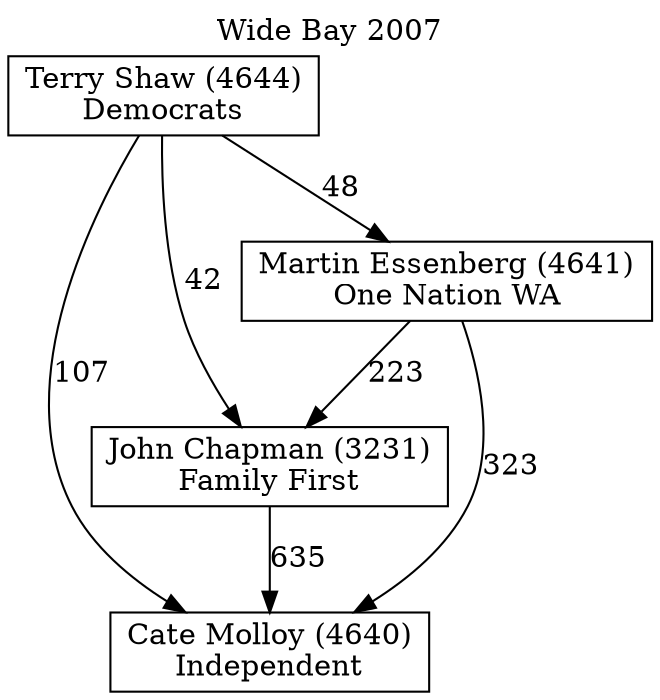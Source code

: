 // House preference flow
digraph "Cate Molloy (4640)_Wide Bay_2007" {
	graph [label="Wide Bay 2007" labelloc=t mclimit=10]
	node [shape=box]
	"Cate Molloy (4640)" [label="Cate Molloy (4640)
Independent"]
	"John Chapman (3231)" [label="John Chapman (3231)
Family First"]
	"Martin Essenberg (4641)" [label="Martin Essenberg (4641)
One Nation WA"]
	"Terry Shaw (4644)" [label="Terry Shaw (4644)
Democrats"]
	"John Chapman (3231)" -> "Cate Molloy (4640)" [label=635]
	"Martin Essenberg (4641)" -> "John Chapman (3231)" [label=223]
	"Terry Shaw (4644)" -> "Martin Essenberg (4641)" [label=48]
	"Martin Essenberg (4641)" -> "Cate Molloy (4640)" [label=323]
	"Terry Shaw (4644)" -> "Cate Molloy (4640)" [label=107]
	"Terry Shaw (4644)" -> "John Chapman (3231)" [label=42]
}
